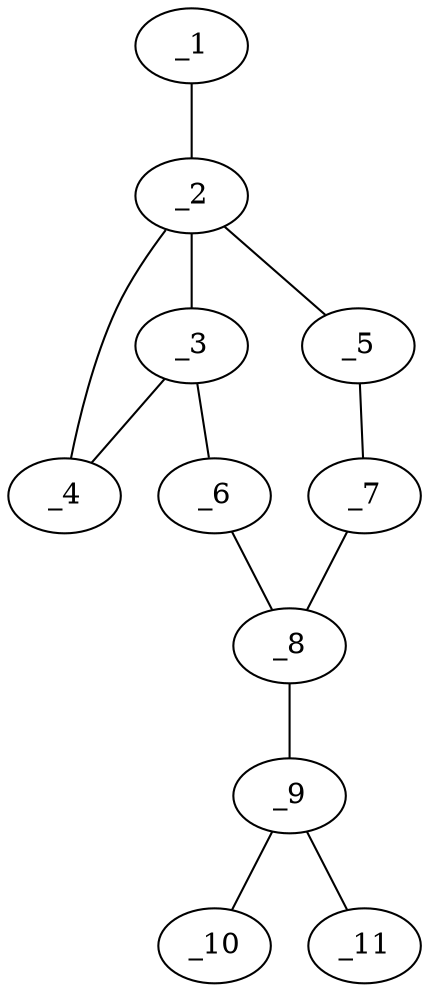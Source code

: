 graph molid12045 {
	_1	 [charge=0,
		chem=1,
		symbol="C  ",
		x="5.4641",
		y="1.75"];
	_2	 [charge=0,
		chem=1,
		symbol="C  ",
		x="5.4641",
		y="0.75"];
	_1 -- _2	 [valence=1];
	_3	 [charge=0,
		chem=1,
		symbol="C  ",
		x="5.4641",
		y="-0.25"];
	_2 -- _3	 [valence=1];
	_4	 [charge=0,
		chem=2,
		symbol="O  ",
		x="6.3301",
		y="0.25"];
	_2 -- _4	 [valence=1];
	_5	 [charge=0,
		chem=1,
		symbol="C  ",
		x="4.5981",
		y="1.25"];
	_2 -- _5	 [valence=1];
	_3 -- _4	 [valence=1];
	_6	 [charge=0,
		chem=1,
		symbol="C  ",
		x="4.5981",
		y="-0.75"];
	_3 -- _6	 [valence=1];
	_7	 [charge=0,
		chem=1,
		symbol="C  ",
		x="3.732",
		y="0.75"];
	_5 -- _7	 [valence=1];
	_8	 [charge=0,
		chem=1,
		symbol="C  ",
		x="3.7321",
		y="-0.25"];
	_6 -- _8	 [valence=1];
	_7 -- _8	 [valence=1];
	_9	 [charge=0,
		chem=1,
		symbol="C  ",
		x="2.866",
		y="-0.75"];
	_8 -- _9	 [valence=1];
	_10	 [charge=0,
		chem=1,
		symbol="C  ",
		x=2,
		y="-0.25"];
	_9 -- _10	 [valence=1];
	_11	 [charge=0,
		chem=1,
		symbol="C  ",
		x="2.866",
		y="-1.75"];
	_9 -- _11	 [valence=2];
}
